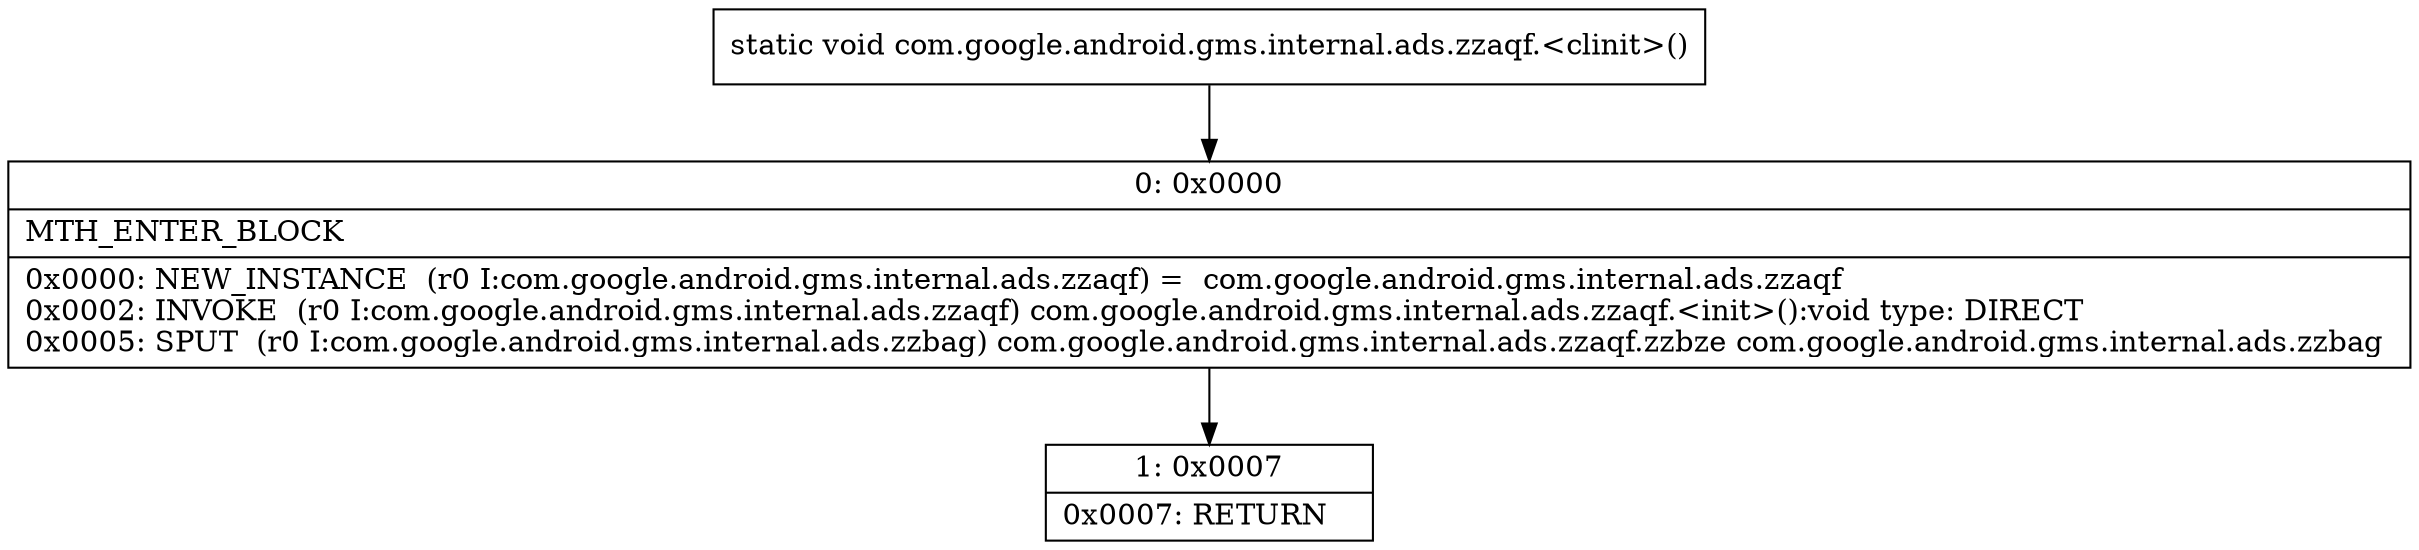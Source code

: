 digraph "CFG forcom.google.android.gms.internal.ads.zzaqf.\<clinit\>()V" {
Node_0 [shape=record,label="{0\:\ 0x0000|MTH_ENTER_BLOCK\l|0x0000: NEW_INSTANCE  (r0 I:com.google.android.gms.internal.ads.zzaqf) =  com.google.android.gms.internal.ads.zzaqf \l0x0002: INVOKE  (r0 I:com.google.android.gms.internal.ads.zzaqf) com.google.android.gms.internal.ads.zzaqf.\<init\>():void type: DIRECT \l0x0005: SPUT  (r0 I:com.google.android.gms.internal.ads.zzbag) com.google.android.gms.internal.ads.zzaqf.zzbze com.google.android.gms.internal.ads.zzbag \l}"];
Node_1 [shape=record,label="{1\:\ 0x0007|0x0007: RETURN   \l}"];
MethodNode[shape=record,label="{static void com.google.android.gms.internal.ads.zzaqf.\<clinit\>() }"];
MethodNode -> Node_0;
Node_0 -> Node_1;
}

